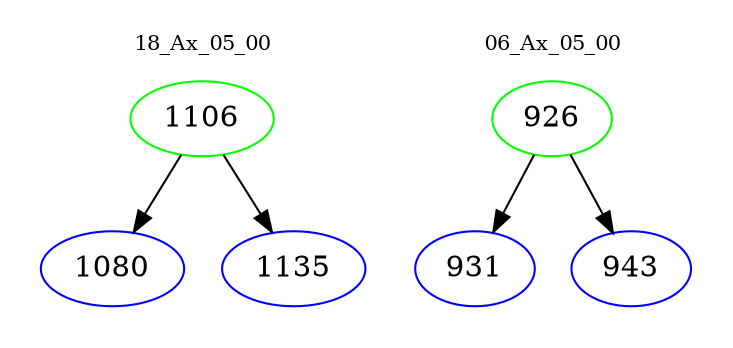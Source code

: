 digraph{
subgraph cluster_0 {
color = white
label = "18_Ax_05_00";
fontsize=10;
T0_1106 [label="1106", color="green"]
T0_1106 -> T0_1080 [color="black"]
T0_1080 [label="1080", color="blue"]
T0_1106 -> T0_1135 [color="black"]
T0_1135 [label="1135", color="blue"]
}
subgraph cluster_1 {
color = white
label = "06_Ax_05_00";
fontsize=10;
T1_926 [label="926", color="green"]
T1_926 -> T1_931 [color="black"]
T1_931 [label="931", color="blue"]
T1_926 -> T1_943 [color="black"]
T1_943 [label="943", color="blue"]
}
}
